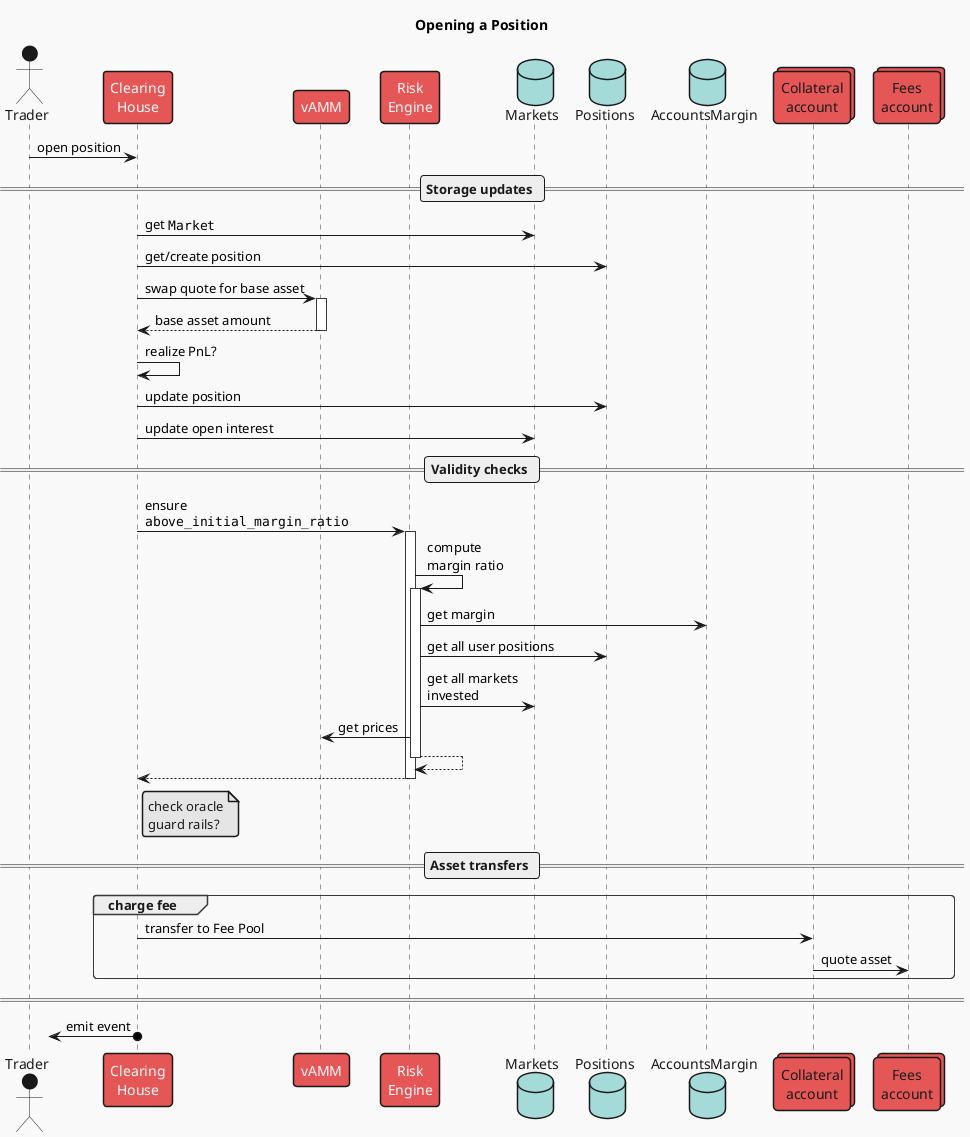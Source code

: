 @startuml open_position
!theme mars
skinparam responseMessageBelowArrow true

title Opening a Position

actor "Trader" as user
participant "Clearing\nHouse" as ch
participant "vAMM" as vamm
participant "Risk\nEngine" as risk
database "Markets" as mkts
database "Positions" as positions
database "AccountsMargin" as accs
collections "Collateral\naccount" as vault
collections "Fees\naccount" as fees

user -> ch : open position

== Storage updates ==

ch -> mkts : get ""Market""
ch -> positions : get/create position
'note right CH: compute quote asset\nnotional amount

ch -> vamm ++ : swap quote for base asset
return base asset amount

ch -> ch : realize PnL?

ch -> positions : update position
ch -> mkts : update open interest

== Validity checks ==

'RiskEngine
ch -> risk ++: ensure\n""above_initial_margin_ratio""
    risk -> risk ++: compute\nmargin ratio
        risk -> accs : get margin
        risk -> positions : get all user positions
        risk -> mkts : get all markets\ninvested
        risk -> vamm : get prices
    return
return
'note right ch : ensure margin ratio\nabove MMR

note right ch : check oracle\nguard rails?

== Asset transfers ==

group charge fee
ch -> vault : transfer to Fee Pool
vault -> fees : quote asset
end

====

?<-o ch : emit event
@enduml
